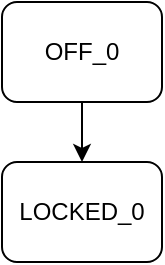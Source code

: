<mxfile version="12.6.5" type="device"><diagram id="K75lVu3CcyxanXWLzPWS" name="Page-1"><mxGraphModel dx="456" dy="314" grid="1" gridSize="10" guides="1" tooltips="1" connect="1" arrows="1" fold="1" page="1" pageScale="1" pageWidth="850" pageHeight="1100" math="0" shadow="0"><root><mxCell id="0"/><mxCell id="1" parent="0"/><mxCell id="KxKzOLo1ZGUydnyLZKmg-1" style="edgeStyle=orthogonalEdgeStyle;rounded=0;orthogonalLoop=1;jettySize=auto;html=1;entryX=0.5;entryY=0;entryDx=0;entryDy=0;" edge="1" parent="1" source="KxKzOLo1ZGUydnyLZKmg-2" target="KxKzOLo1ZGUydnyLZKmg-3"><mxGeometry relative="1" as="geometry"/></mxCell><mxCell id="KxKzOLo1ZGUydnyLZKmg-2" value="OFF_0" style="rounded=1;whiteSpace=wrap;html=1;" vertex="1" parent="1"><mxGeometry x="140" y="170" width="80" height="50" as="geometry"/></mxCell><mxCell id="KxKzOLo1ZGUydnyLZKmg-3" value="LOCKED_0" style="rounded=1;whiteSpace=wrap;html=1;" vertex="1" parent="1"><mxGeometry x="140" y="250" width="80" height="50" as="geometry"/></mxCell></root></mxGraphModel></diagram></mxfile>